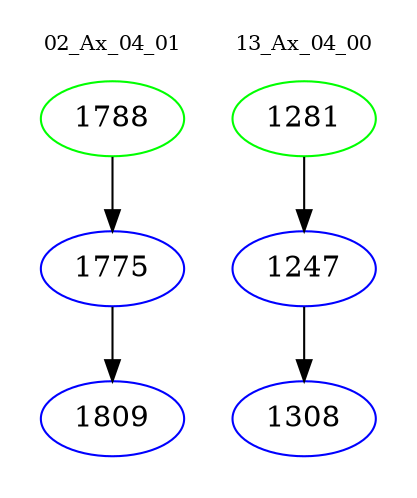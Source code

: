digraph{
subgraph cluster_0 {
color = white
label = "02_Ax_04_01";
fontsize=10;
T0_1788 [label="1788", color="green"]
T0_1788 -> T0_1775 [color="black"]
T0_1775 [label="1775", color="blue"]
T0_1775 -> T0_1809 [color="black"]
T0_1809 [label="1809", color="blue"]
}
subgraph cluster_1 {
color = white
label = "13_Ax_04_00";
fontsize=10;
T1_1281 [label="1281", color="green"]
T1_1281 -> T1_1247 [color="black"]
T1_1247 [label="1247", color="blue"]
T1_1247 -> T1_1308 [color="black"]
T1_1308 [label="1308", color="blue"]
}
}

